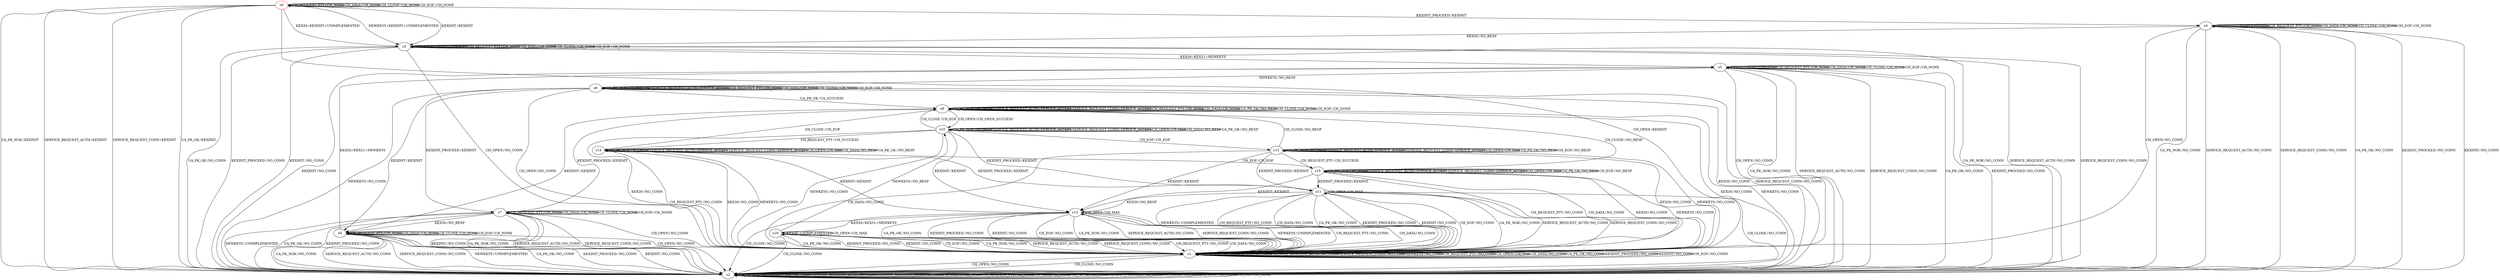 digraph G {
label=""
s0 [color="red"]
s1
s2
s3
s4
s5
s6
s7
s8
s9
s10
s11
s12
s13
s14
s15
s16
s0 [label="s0"];
s0 -> s2[label=<<table border="0" cellpadding="1" cellspacing="0"><tr><td>UA_PK_NOK</td><td>/</td><td>KEXINIT</td></tr></table>>]
s0 -> s3[label=<<table border="0" cellpadding="1" cellspacing="0"><tr><td>KEX30</td><td>/</td><td>KEXINIT+UNIMPLEMENTED</td></tr></table>>]
s0 -> s2[label=<<table border="0" cellpadding="1" cellspacing="0"><tr><td>SERVICE_REQUEST_AUTH</td><td>/</td><td>KEXINIT</td></tr></table>>]
s0 -> s2[label=<<table border="0" cellpadding="1" cellspacing="0"><tr><td>SERVICE_REQUEST_CONN</td><td>/</td><td>KEXINIT</td></tr></table>>]
s0 -> s3[label=<<table border="0" cellpadding="1" cellspacing="0"><tr><td>NEWKEYS</td><td>/</td><td>KEXINIT+UNIMPLEMENTED</td></tr></table>>]
s0 -> s0[label=<<table border="0" cellpadding="1" cellspacing="0"><tr><td>CH_REQUEST_PTY</td><td>/</td><td>CH_NONE</td></tr></table>>]
s0 -> s1[label=<<table border="0" cellpadding="1" cellspacing="0"><tr><td>CH_OPEN</td><td>/</td><td>KEXINIT</td></tr></table>>]
s0 -> s0[label=<<table border="0" cellpadding="1" cellspacing="0"><tr><td>CH_DATA</td><td>/</td><td>CH_NONE</td></tr></table>>]
s0 -> s2[label=<<table border="0" cellpadding="1" cellspacing="0"><tr><td>UA_PK_OK</td><td>/</td><td>KEXINIT</td></tr></table>>]
s0 -> s4[label=<<table border="0" cellpadding="1" cellspacing="0"><tr><td>KEXINIT_PROCEED</td><td>/</td><td>KEXINIT</td></tr></table>>]
s0 -> s0[label=<<table border="0" cellpadding="1" cellspacing="0"><tr><td>CH_CLOSE</td><td>/</td><td>CH_NONE</td></tr></table>>]
s0 -> s3[label=<<table border="0" cellpadding="1" cellspacing="0"><tr><td>KEXINIT</td><td>/</td><td>KEXINIT</td></tr></table>>]
s0 -> s0[label=<<table border="0" cellpadding="1" cellspacing="0"><tr><td>CH_EOF</td><td>/</td><td>CH_NONE</td></tr></table>>]
s1 [label="s1"];
s1 -> s1[label=<<table border="0" cellpadding="1" cellspacing="0"><tr><td>UA_PK_NOK</td><td>/</td><td>NO_CONN</td></tr></table>>]
s1 -> s1[label=<<table border="0" cellpadding="1" cellspacing="0"><tr><td>KEX30</td><td>/</td><td>NO_CONN</td></tr></table>>]
s1 -> s1[label=<<table border="0" cellpadding="1" cellspacing="0"><tr><td>SERVICE_REQUEST_AUTH</td><td>/</td><td>NO_CONN</td></tr></table>>]
s1 -> s1[label=<<table border="0" cellpadding="1" cellspacing="0"><tr><td>SERVICE_REQUEST_CONN</td><td>/</td><td>NO_CONN</td></tr></table>>]
s1 -> s1[label=<<table border="0" cellpadding="1" cellspacing="0"><tr><td>NEWKEYS</td><td>/</td><td>NO_CONN</td></tr></table>>]
s1 -> s1[label=<<table border="0" cellpadding="1" cellspacing="0"><tr><td>CH_REQUEST_PTY</td><td>/</td><td>NO_CONN</td></tr></table>>]
s1 -> s1[label=<<table border="0" cellpadding="1" cellspacing="0"><tr><td>CH_OPEN</td><td>/</td><td>CH_MAX</td></tr></table>>]
s1 -> s1[label=<<table border="0" cellpadding="1" cellspacing="0"><tr><td>CH_DATA</td><td>/</td><td>NO_CONN</td></tr></table>>]
s1 -> s1[label=<<table border="0" cellpadding="1" cellspacing="0"><tr><td>UA_PK_OK</td><td>/</td><td>NO_CONN</td></tr></table>>]
s1 -> s1[label=<<table border="0" cellpadding="1" cellspacing="0"><tr><td>KEXINIT_PROCEED</td><td>/</td><td>NO_CONN</td></tr></table>>]
s1 -> s2[label=<<table border="0" cellpadding="1" cellspacing="0"><tr><td>CH_CLOSE</td><td>/</td><td>NO_CONN</td></tr></table>>]
s1 -> s1[label=<<table border="0" cellpadding="1" cellspacing="0"><tr><td>KEXINIT</td><td>/</td><td>NO_CONN</td></tr></table>>]
s1 -> s1[label=<<table border="0" cellpadding="1" cellspacing="0"><tr><td>CH_EOF</td><td>/</td><td>NO_CONN</td></tr></table>>]
s2 [label="s2"];
s2 -> s2[label=<<table border="0" cellpadding="1" cellspacing="0"><tr><td>UA_PK_NOK</td><td>/</td><td>NO_CONN</td></tr></table>>]
s2 -> s2[label=<<table border="0" cellpadding="1" cellspacing="0"><tr><td>KEX30</td><td>/</td><td>NO_CONN</td></tr></table>>]
s2 -> s2[label=<<table border="0" cellpadding="1" cellspacing="0"><tr><td>SERVICE_REQUEST_AUTH</td><td>/</td><td>NO_CONN</td></tr></table>>]
s2 -> s2[label=<<table border="0" cellpadding="1" cellspacing="0"><tr><td>SERVICE_REQUEST_CONN</td><td>/</td><td>NO_CONN</td></tr></table>>]
s2 -> s2[label=<<table border="0" cellpadding="1" cellspacing="0"><tr><td>NEWKEYS</td><td>/</td><td>NO_CONN</td></tr></table>>]
s2 -> s2[label=<<table border="0" cellpadding="1" cellspacing="0"><tr><td>CH_REQUEST_PTY</td><td>/</td><td>CH_NONE</td></tr></table>>]
s2 -> s1[label=<<table border="0" cellpadding="1" cellspacing="0"><tr><td>CH_OPEN</td><td>/</td><td>NO_CONN</td></tr></table>>]
s2 -> s2[label=<<table border="0" cellpadding="1" cellspacing="0"><tr><td>CH_DATA</td><td>/</td><td>CH_NONE</td></tr></table>>]
s2 -> s2[label=<<table border="0" cellpadding="1" cellspacing="0"><tr><td>UA_PK_OK</td><td>/</td><td>NO_CONN</td></tr></table>>]
s2 -> s2[label=<<table border="0" cellpadding="1" cellspacing="0"><tr><td>KEXINIT_PROCEED</td><td>/</td><td>NO_CONN</td></tr></table>>]
s2 -> s2[label=<<table border="0" cellpadding="1" cellspacing="0"><tr><td>CH_CLOSE</td><td>/</td><td>CH_NONE</td></tr></table>>]
s2 -> s2[label=<<table border="0" cellpadding="1" cellspacing="0"><tr><td>KEXINIT</td><td>/</td><td>NO_CONN</td></tr></table>>]
s2 -> s2[label=<<table border="0" cellpadding="1" cellspacing="0"><tr><td>CH_EOF</td><td>/</td><td>CH_NONE</td></tr></table>>]
s3 [label="s3"];
s3 -> s2[label=<<table border="0" cellpadding="1" cellspacing="0"><tr><td>UA_PK_NOK</td><td>/</td><td>NO_CONN</td></tr></table>>]
s3 -> s5[label=<<table border="0" cellpadding="1" cellspacing="0"><tr><td>KEX30</td><td>/</td><td>KEX31+NEWKEYS</td></tr></table>>]
s3 -> s2[label=<<table border="0" cellpadding="1" cellspacing="0"><tr><td>SERVICE_REQUEST_AUTH</td><td>/</td><td>NO_CONN</td></tr></table>>]
s3 -> s2[label=<<table border="0" cellpadding="1" cellspacing="0"><tr><td>SERVICE_REQUEST_CONN</td><td>/</td><td>NO_CONN</td></tr></table>>]
s3 -> s3[label=<<table border="0" cellpadding="1" cellspacing="0"><tr><td>NEWKEYS</td><td>/</td><td>UNIMPLEMENTED</td></tr></table>>]
s3 -> s3[label=<<table border="0" cellpadding="1" cellspacing="0"><tr><td>CH_REQUEST_PTY</td><td>/</td><td>CH_NONE</td></tr></table>>]
s3 -> s1[label=<<table border="0" cellpadding="1" cellspacing="0"><tr><td>CH_OPEN</td><td>/</td><td>NO_CONN</td></tr></table>>]
s3 -> s3[label=<<table border="0" cellpadding="1" cellspacing="0"><tr><td>CH_DATA</td><td>/</td><td>CH_NONE</td></tr></table>>]
s3 -> s2[label=<<table border="0" cellpadding="1" cellspacing="0"><tr><td>UA_PK_OK</td><td>/</td><td>NO_CONN</td></tr></table>>]
s3 -> s2[label=<<table border="0" cellpadding="1" cellspacing="0"><tr><td>KEXINIT_PROCEED</td><td>/</td><td>NO_CONN</td></tr></table>>]
s3 -> s3[label=<<table border="0" cellpadding="1" cellspacing="0"><tr><td>CH_CLOSE</td><td>/</td><td>CH_NONE</td></tr></table>>]
s3 -> s2[label=<<table border="0" cellpadding="1" cellspacing="0"><tr><td>KEXINIT</td><td>/</td><td>NO_CONN</td></tr></table>>]
s3 -> s3[label=<<table border="0" cellpadding="1" cellspacing="0"><tr><td>CH_EOF</td><td>/</td><td>CH_NONE</td></tr></table>>]
s4 [label="s4"];
s4 -> s2[label=<<table border="0" cellpadding="1" cellspacing="0"><tr><td>UA_PK_NOK</td><td>/</td><td>NO_CONN</td></tr></table>>]
s4 -> s3[label=<<table border="0" cellpadding="1" cellspacing="0"><tr><td>KEX30</td><td>/</td><td>NO_RESP</td></tr></table>>]
s4 -> s2[label=<<table border="0" cellpadding="1" cellspacing="0"><tr><td>SERVICE_REQUEST_AUTH</td><td>/</td><td>NO_CONN</td></tr></table>>]
s4 -> s2[label=<<table border="0" cellpadding="1" cellspacing="0"><tr><td>SERVICE_REQUEST_CONN</td><td>/</td><td>NO_CONN</td></tr></table>>]
s4 -> s4[label=<<table border="0" cellpadding="1" cellspacing="0"><tr><td>NEWKEYS</td><td>/</td><td>UNIMPLEMENTED</td></tr></table>>]
s4 -> s4[label=<<table border="0" cellpadding="1" cellspacing="0"><tr><td>CH_REQUEST_PTY</td><td>/</td><td>CH_NONE</td></tr></table>>]
s4 -> s1[label=<<table border="0" cellpadding="1" cellspacing="0"><tr><td>CH_OPEN</td><td>/</td><td>NO_CONN</td></tr></table>>]
s4 -> s4[label=<<table border="0" cellpadding="1" cellspacing="0"><tr><td>CH_DATA</td><td>/</td><td>CH_NONE</td></tr></table>>]
s4 -> s2[label=<<table border="0" cellpadding="1" cellspacing="0"><tr><td>UA_PK_OK</td><td>/</td><td>NO_CONN</td></tr></table>>]
s4 -> s2[label=<<table border="0" cellpadding="1" cellspacing="0"><tr><td>KEXINIT_PROCEED</td><td>/</td><td>NO_CONN</td></tr></table>>]
s4 -> s4[label=<<table border="0" cellpadding="1" cellspacing="0"><tr><td>CH_CLOSE</td><td>/</td><td>CH_NONE</td></tr></table>>]
s4 -> s2[label=<<table border="0" cellpadding="1" cellspacing="0"><tr><td>KEXINIT</td><td>/</td><td>NO_CONN</td></tr></table>>]
s4 -> s4[label=<<table border="0" cellpadding="1" cellspacing="0"><tr><td>CH_EOF</td><td>/</td><td>CH_NONE</td></tr></table>>]
s5 [label="s5"];
s5 -> s2[label=<<table border="0" cellpadding="1" cellspacing="0"><tr><td>UA_PK_NOK</td><td>/</td><td>NO_CONN</td></tr></table>>]
s5 -> s5[label=<<table border="0" cellpadding="1" cellspacing="0"><tr><td>KEX30</td><td>/</td><td>UNIMPLEMENTED</td></tr></table>>]
s5 -> s2[label=<<table border="0" cellpadding="1" cellspacing="0"><tr><td>SERVICE_REQUEST_AUTH</td><td>/</td><td>NO_CONN</td></tr></table>>]
s5 -> s2[label=<<table border="0" cellpadding="1" cellspacing="0"><tr><td>SERVICE_REQUEST_CONN</td><td>/</td><td>NO_CONN</td></tr></table>>]
s5 -> s6[label=<<table border="0" cellpadding="1" cellspacing="0"><tr><td>NEWKEYS</td><td>/</td><td>NO_RESP</td></tr></table>>]
s5 -> s5[label=<<table border="0" cellpadding="1" cellspacing="0"><tr><td>CH_REQUEST_PTY</td><td>/</td><td>CH_NONE</td></tr></table>>]
s5 -> s1[label=<<table border="0" cellpadding="1" cellspacing="0"><tr><td>CH_OPEN</td><td>/</td><td>NO_CONN</td></tr></table>>]
s5 -> s5[label=<<table border="0" cellpadding="1" cellspacing="0"><tr><td>CH_DATA</td><td>/</td><td>CH_NONE</td></tr></table>>]
s5 -> s2[label=<<table border="0" cellpadding="1" cellspacing="0"><tr><td>UA_PK_OK</td><td>/</td><td>NO_CONN</td></tr></table>>]
s5 -> s2[label=<<table border="0" cellpadding="1" cellspacing="0"><tr><td>KEXINIT_PROCEED</td><td>/</td><td>NO_CONN</td></tr></table>>]
s5 -> s5[label=<<table border="0" cellpadding="1" cellspacing="0"><tr><td>CH_CLOSE</td><td>/</td><td>CH_NONE</td></tr></table>>]
s5 -> s2[label=<<table border="0" cellpadding="1" cellspacing="0"><tr><td>KEXINIT</td><td>/</td><td>NO_CONN</td></tr></table>>]
s5 -> s5[label=<<table border="0" cellpadding="1" cellspacing="0"><tr><td>CH_EOF</td><td>/</td><td>CH_NONE</td></tr></table>>]
s6 [label="s6"];
s6 -> s6[label=<<table border="0" cellpadding="1" cellspacing="0"><tr><td>UA_PK_NOK</td><td>/</td><td>UA_FAILURE</td></tr></table>>]
s6 -> s2[label=<<table border="0" cellpadding="1" cellspacing="0"><tr><td>KEX30</td><td>/</td><td>NO_CONN</td></tr></table>>]
s6 -> s6[label=<<table border="0" cellpadding="1" cellspacing="0"><tr><td>SERVICE_REQUEST_AUTH</td><td>/</td><td>SERVICE_ACCEPT</td></tr></table>>]
s6 -> s2[label=<<table border="0" cellpadding="1" cellspacing="0"><tr><td>SERVICE_REQUEST_CONN</td><td>/</td><td>NO_CONN</td></tr></table>>]
s6 -> s2[label=<<table border="0" cellpadding="1" cellspacing="0"><tr><td>NEWKEYS</td><td>/</td><td>NO_CONN</td></tr></table>>]
s6 -> s6[label=<<table border="0" cellpadding="1" cellspacing="0"><tr><td>CH_REQUEST_PTY</td><td>/</td><td>CH_NONE</td></tr></table>>]
s6 -> s1[label=<<table border="0" cellpadding="1" cellspacing="0"><tr><td>CH_OPEN</td><td>/</td><td>NO_CONN</td></tr></table>>]
s6 -> s6[label=<<table border="0" cellpadding="1" cellspacing="0"><tr><td>CH_DATA</td><td>/</td><td>CH_NONE</td></tr></table>>]
s6 -> s9[label=<<table border="0" cellpadding="1" cellspacing="0"><tr><td>UA_PK_OK</td><td>/</td><td>UA_SUCCESS</td></tr></table>>]
s6 -> s7[label=<<table border="0" cellpadding="1" cellspacing="0"><tr><td>KEXINIT_PROCEED</td><td>/</td><td>KEXINIT</td></tr></table>>]
s6 -> s6[label=<<table border="0" cellpadding="1" cellspacing="0"><tr><td>CH_CLOSE</td><td>/</td><td>CH_NONE</td></tr></table>>]
s6 -> s8[label=<<table border="0" cellpadding="1" cellspacing="0"><tr><td>KEXINIT</td><td>/</td><td>KEXINIT</td></tr></table>>]
s6 -> s6[label=<<table border="0" cellpadding="1" cellspacing="0"><tr><td>CH_EOF</td><td>/</td><td>CH_NONE</td></tr></table>>]
s7 [label="s7"];
s7 -> s2[label=<<table border="0" cellpadding="1" cellspacing="0"><tr><td>UA_PK_NOK</td><td>/</td><td>NO_CONN</td></tr></table>>]
s7 -> s8[label=<<table border="0" cellpadding="1" cellspacing="0"><tr><td>KEX30</td><td>/</td><td>NO_RESP</td></tr></table>>]
s7 -> s2[label=<<table border="0" cellpadding="1" cellspacing="0"><tr><td>SERVICE_REQUEST_AUTH</td><td>/</td><td>NO_CONN</td></tr></table>>]
s7 -> s2[label=<<table border="0" cellpadding="1" cellspacing="0"><tr><td>SERVICE_REQUEST_CONN</td><td>/</td><td>NO_CONN</td></tr></table>>]
s7 -> s2[label=<<table border="0" cellpadding="1" cellspacing="0"><tr><td>NEWKEYS</td><td>/</td><td>UNIMPLEMENTED</td></tr></table>>]
s7 -> s7[label=<<table border="0" cellpadding="1" cellspacing="0"><tr><td>CH_REQUEST_PTY</td><td>/</td><td>CH_NONE</td></tr></table>>]
s7 -> s1[label=<<table border="0" cellpadding="1" cellspacing="0"><tr><td>CH_OPEN</td><td>/</td><td>NO_CONN</td></tr></table>>]
s7 -> s7[label=<<table border="0" cellpadding="1" cellspacing="0"><tr><td>CH_DATA</td><td>/</td><td>CH_NONE</td></tr></table>>]
s7 -> s2[label=<<table border="0" cellpadding="1" cellspacing="0"><tr><td>UA_PK_OK</td><td>/</td><td>NO_CONN</td></tr></table>>]
s7 -> s2[label=<<table border="0" cellpadding="1" cellspacing="0"><tr><td>KEXINIT_PROCEED</td><td>/</td><td>NO_CONN</td></tr></table>>]
s7 -> s7[label=<<table border="0" cellpadding="1" cellspacing="0"><tr><td>CH_CLOSE</td><td>/</td><td>CH_NONE</td></tr></table>>]
s7 -> s2[label=<<table border="0" cellpadding="1" cellspacing="0"><tr><td>KEXINIT</td><td>/</td><td>NO_CONN</td></tr></table>>]
s7 -> s7[label=<<table border="0" cellpadding="1" cellspacing="0"><tr><td>CH_EOF</td><td>/</td><td>CH_NONE</td></tr></table>>]
s8 [label="s8"];
s8 -> s2[label=<<table border="0" cellpadding="1" cellspacing="0"><tr><td>UA_PK_NOK</td><td>/</td><td>NO_CONN</td></tr></table>>]
s8 -> s5[label=<<table border="0" cellpadding="1" cellspacing="0"><tr><td>KEX30</td><td>/</td><td>KEX31+NEWKEYS</td></tr></table>>]
s8 -> s2[label=<<table border="0" cellpadding="1" cellspacing="0"><tr><td>SERVICE_REQUEST_AUTH</td><td>/</td><td>NO_CONN</td></tr></table>>]
s8 -> s2[label=<<table border="0" cellpadding="1" cellspacing="0"><tr><td>SERVICE_REQUEST_CONN</td><td>/</td><td>NO_CONN</td></tr></table>>]
s8 -> s2[label=<<table border="0" cellpadding="1" cellspacing="0"><tr><td>NEWKEYS</td><td>/</td><td>UNIMPLEMENTED</td></tr></table>>]
s8 -> s8[label=<<table border="0" cellpadding="1" cellspacing="0"><tr><td>CH_REQUEST_PTY</td><td>/</td><td>CH_NONE</td></tr></table>>]
s8 -> s1[label=<<table border="0" cellpadding="1" cellspacing="0"><tr><td>CH_OPEN</td><td>/</td><td>NO_CONN</td></tr></table>>]
s8 -> s8[label=<<table border="0" cellpadding="1" cellspacing="0"><tr><td>CH_DATA</td><td>/</td><td>CH_NONE</td></tr></table>>]
s8 -> s2[label=<<table border="0" cellpadding="1" cellspacing="0"><tr><td>UA_PK_OK</td><td>/</td><td>NO_CONN</td></tr></table>>]
s8 -> s2[label=<<table border="0" cellpadding="1" cellspacing="0"><tr><td>KEXINIT_PROCEED</td><td>/</td><td>NO_CONN</td></tr></table>>]
s8 -> s8[label=<<table border="0" cellpadding="1" cellspacing="0"><tr><td>CH_CLOSE</td><td>/</td><td>CH_NONE</td></tr></table>>]
s8 -> s2[label=<<table border="0" cellpadding="1" cellspacing="0"><tr><td>KEXINIT</td><td>/</td><td>NO_CONN</td></tr></table>>]
s8 -> s8[label=<<table border="0" cellpadding="1" cellspacing="0"><tr><td>CH_EOF</td><td>/</td><td>CH_NONE</td></tr></table>>]
s9 [label="s9"];
s9 -> s9[label=<<table border="0" cellpadding="1" cellspacing="0"><tr><td>UA_PK_NOK</td><td>/</td><td>NO_RESP</td></tr></table>>]
s9 -> s2[label=<<table border="0" cellpadding="1" cellspacing="0"><tr><td>KEX30</td><td>/</td><td>NO_CONN</td></tr></table>>]
s9 -> s9[label=<<table border="0" cellpadding="1" cellspacing="0"><tr><td>SERVICE_REQUEST_AUTH</td><td>/</td><td>SERVICE_ACCEPT</td></tr></table>>]
s9 -> s9[label=<<table border="0" cellpadding="1" cellspacing="0"><tr><td>SERVICE_REQUEST_CONN</td><td>/</td><td>SERVICE_ACCEPT</td></tr></table>>]
s9 -> s2[label=<<table border="0" cellpadding="1" cellspacing="0"><tr><td>NEWKEYS</td><td>/</td><td>NO_CONN</td></tr></table>>]
s9 -> s9[label=<<table border="0" cellpadding="1" cellspacing="0"><tr><td>CH_REQUEST_PTY</td><td>/</td><td>CH_NONE</td></tr></table>>]
s9 -> s10[label=<<table border="0" cellpadding="1" cellspacing="0"><tr><td>CH_OPEN</td><td>/</td><td>CH_OPEN_SUCCESS</td></tr></table>>]
s9 -> s9[label=<<table border="0" cellpadding="1" cellspacing="0"><tr><td>CH_DATA</td><td>/</td><td>CH_NONE</td></tr></table>>]
s9 -> s9[label=<<table border="0" cellpadding="1" cellspacing="0"><tr><td>UA_PK_OK</td><td>/</td><td>NO_RESP</td></tr></table>>]
s9 -> s7[label=<<table border="0" cellpadding="1" cellspacing="0"><tr><td>KEXINIT_PROCEED</td><td>/</td><td>KEXINIT</td></tr></table>>]
s9 -> s9[label=<<table border="0" cellpadding="1" cellspacing="0"><tr><td>CH_CLOSE</td><td>/</td><td>CH_NONE</td></tr></table>>]
s9 -> s8[label=<<table border="0" cellpadding="1" cellspacing="0"><tr><td>KEXINIT</td><td>/</td><td>KEXINIT</td></tr></table>>]
s9 -> s9[label=<<table border="0" cellpadding="1" cellspacing="0"><tr><td>CH_EOF</td><td>/</td><td>CH_NONE</td></tr></table>>]
s10 [label="s10"];
s10 -> s10[label=<<table border="0" cellpadding="1" cellspacing="0"><tr><td>UA_PK_NOK</td><td>/</td><td>NO_RESP</td></tr></table>>]
s10 -> s1[label=<<table border="0" cellpadding="1" cellspacing="0"><tr><td>KEX30</td><td>/</td><td>NO_CONN</td></tr></table>>]
s10 -> s10[label=<<table border="0" cellpadding="1" cellspacing="0"><tr><td>SERVICE_REQUEST_AUTH</td><td>/</td><td>SERVICE_ACCEPT</td></tr></table>>]
s10 -> s10[label=<<table border="0" cellpadding="1" cellspacing="0"><tr><td>SERVICE_REQUEST_CONN</td><td>/</td><td>SERVICE_ACCEPT</td></tr></table>>]
s10 -> s1[label=<<table border="0" cellpadding="1" cellspacing="0"><tr><td>NEWKEYS</td><td>/</td><td>NO_CONN</td></tr></table>>]
s10 -> s14[label=<<table border="0" cellpadding="1" cellspacing="0"><tr><td>CH_REQUEST_PTY</td><td>/</td><td>CH_SUCCESS</td></tr></table>>]
s10 -> s10[label=<<table border="0" cellpadding="1" cellspacing="0"><tr><td>CH_OPEN</td><td>/</td><td>CH_MAX</td></tr></table>>]
s10 -> s10[label=<<table border="0" cellpadding="1" cellspacing="0"><tr><td>CH_DATA</td><td>/</td><td>NO_RESP</td></tr></table>>]
s10 -> s10[label=<<table border="0" cellpadding="1" cellspacing="0"><tr><td>UA_PK_OK</td><td>/</td><td>NO_RESP</td></tr></table>>]
s10 -> s11[label=<<table border="0" cellpadding="1" cellspacing="0"><tr><td>KEXINIT_PROCEED</td><td>/</td><td>KEXINIT</td></tr></table>>]
s10 -> s9[label=<<table border="0" cellpadding="1" cellspacing="0"><tr><td>CH_CLOSE</td><td>/</td><td>CH_EOF</td></tr></table>>]
s10 -> s13[label=<<table border="0" cellpadding="1" cellspacing="0"><tr><td>KEXINIT</td><td>/</td><td>KEXINIT</td></tr></table>>]
s10 -> s12[label=<<table border="0" cellpadding="1" cellspacing="0"><tr><td>CH_EOF</td><td>/</td><td>CH_EOF</td></tr></table>>]
s11 [label="s11"];
s11 -> s1[label=<<table border="0" cellpadding="1" cellspacing="0"><tr><td>UA_PK_NOK</td><td>/</td><td>NO_CONN</td></tr></table>>]
s11 -> s13[label=<<table border="0" cellpadding="1" cellspacing="0"><tr><td>KEX30</td><td>/</td><td>NO_RESP</td></tr></table>>]
s11 -> s1[label=<<table border="0" cellpadding="1" cellspacing="0"><tr><td>SERVICE_REQUEST_AUTH</td><td>/</td><td>NO_CONN</td></tr></table>>]
s11 -> s1[label=<<table border="0" cellpadding="1" cellspacing="0"><tr><td>SERVICE_REQUEST_CONN</td><td>/</td><td>NO_CONN</td></tr></table>>]
s11 -> s1[label=<<table border="0" cellpadding="1" cellspacing="0"><tr><td>NEWKEYS</td><td>/</td><td>UNIMPLEMENTED</td></tr></table>>]
s11 -> s1[label=<<table border="0" cellpadding="1" cellspacing="0"><tr><td>CH_REQUEST_PTY</td><td>/</td><td>NO_CONN</td></tr></table>>]
s11 -> s11[label=<<table border="0" cellpadding="1" cellspacing="0"><tr><td>CH_OPEN</td><td>/</td><td>CH_MAX</td></tr></table>>]
s11 -> s1[label=<<table border="0" cellpadding="1" cellspacing="0"><tr><td>CH_DATA</td><td>/</td><td>NO_CONN</td></tr></table>>]
s11 -> s1[label=<<table border="0" cellpadding="1" cellspacing="0"><tr><td>UA_PK_OK</td><td>/</td><td>NO_CONN</td></tr></table>>]
s11 -> s1[label=<<table border="0" cellpadding="1" cellspacing="0"><tr><td>KEXINIT_PROCEED</td><td>/</td><td>NO_CONN</td></tr></table>>]
s11 -> s2[label=<<table border="0" cellpadding="1" cellspacing="0"><tr><td>CH_CLOSE</td><td>/</td><td>NO_CONN</td></tr></table>>]
s11 -> s1[label=<<table border="0" cellpadding="1" cellspacing="0"><tr><td>KEXINIT</td><td>/</td><td>NO_CONN</td></tr></table>>]
s11 -> s1[label=<<table border="0" cellpadding="1" cellspacing="0"><tr><td>CH_EOF</td><td>/</td><td>NO_CONN</td></tr></table>>]
s12 [label="s12"];
s12 -> s12[label=<<table border="0" cellpadding="1" cellspacing="0"><tr><td>UA_PK_NOK</td><td>/</td><td>NO_RESP</td></tr></table>>]
s12 -> s1[label=<<table border="0" cellpadding="1" cellspacing="0"><tr><td>KEX30</td><td>/</td><td>NO_CONN</td></tr></table>>]
s12 -> s12[label=<<table border="0" cellpadding="1" cellspacing="0"><tr><td>SERVICE_REQUEST_AUTH</td><td>/</td><td>SERVICE_ACCEPT</td></tr></table>>]
s12 -> s12[label=<<table border="0" cellpadding="1" cellspacing="0"><tr><td>SERVICE_REQUEST_CONN</td><td>/</td><td>SERVICE_ACCEPT</td></tr></table>>]
s12 -> s1[label=<<table border="0" cellpadding="1" cellspacing="0"><tr><td>NEWKEYS</td><td>/</td><td>NO_CONN</td></tr></table>>]
s12 -> s15[label=<<table border="0" cellpadding="1" cellspacing="0"><tr><td>CH_REQUEST_PTY</td><td>/</td><td>CH_SUCCESS</td></tr></table>>]
s12 -> s12[label=<<table border="0" cellpadding="1" cellspacing="0"><tr><td>CH_OPEN</td><td>/</td><td>CH_MAX</td></tr></table>>]
s12 -> s1[label=<<table border="0" cellpadding="1" cellspacing="0"><tr><td>CH_DATA</td><td>/</td><td>NO_CONN</td></tr></table>>]
s12 -> s12[label=<<table border="0" cellpadding="1" cellspacing="0"><tr><td>UA_PK_OK</td><td>/</td><td>NO_RESP</td></tr></table>>]
s12 -> s11[label=<<table border="0" cellpadding="1" cellspacing="0"><tr><td>KEXINIT_PROCEED</td><td>/</td><td>KEXINIT</td></tr></table>>]
s12 -> s9[label=<<table border="0" cellpadding="1" cellspacing="0"><tr><td>CH_CLOSE</td><td>/</td><td>NO_RESP</td></tr></table>>]
s12 -> s13[label=<<table border="0" cellpadding="1" cellspacing="0"><tr><td>KEXINIT</td><td>/</td><td>KEXINIT</td></tr></table>>]
s12 -> s12[label=<<table border="0" cellpadding="1" cellspacing="0"><tr><td>CH_EOF</td><td>/</td><td>NO_RESP</td></tr></table>>]
s13 [label="s13"];
s13 -> s1[label=<<table border="0" cellpadding="1" cellspacing="0"><tr><td>UA_PK_NOK</td><td>/</td><td>NO_CONN</td></tr></table>>]
s13 -> s16[label=<<table border="0" cellpadding="1" cellspacing="0"><tr><td>KEX30</td><td>/</td><td>KEX31+NEWKEYS</td></tr></table>>]
s13 -> s1[label=<<table border="0" cellpadding="1" cellspacing="0"><tr><td>SERVICE_REQUEST_AUTH</td><td>/</td><td>NO_CONN</td></tr></table>>]
s13 -> s1[label=<<table border="0" cellpadding="1" cellspacing="0"><tr><td>SERVICE_REQUEST_CONN</td><td>/</td><td>NO_CONN</td></tr></table>>]
s13 -> s1[label=<<table border="0" cellpadding="1" cellspacing="0"><tr><td>NEWKEYS</td><td>/</td><td>UNIMPLEMENTED</td></tr></table>>]
s13 -> s1[label=<<table border="0" cellpadding="1" cellspacing="0"><tr><td>CH_REQUEST_PTY</td><td>/</td><td>NO_CONN</td></tr></table>>]
s13 -> s13[label=<<table border="0" cellpadding="1" cellspacing="0"><tr><td>CH_OPEN</td><td>/</td><td>CH_MAX</td></tr></table>>]
s13 -> s1[label=<<table border="0" cellpadding="1" cellspacing="0"><tr><td>CH_DATA</td><td>/</td><td>NO_CONN</td></tr></table>>]
s13 -> s1[label=<<table border="0" cellpadding="1" cellspacing="0"><tr><td>UA_PK_OK</td><td>/</td><td>NO_CONN</td></tr></table>>]
s13 -> s1[label=<<table border="0" cellpadding="1" cellspacing="0"><tr><td>KEXINIT_PROCEED</td><td>/</td><td>NO_CONN</td></tr></table>>]
s13 -> s2[label=<<table border="0" cellpadding="1" cellspacing="0"><tr><td>CH_CLOSE</td><td>/</td><td>NO_CONN</td></tr></table>>]
s13 -> s1[label=<<table border="0" cellpadding="1" cellspacing="0"><tr><td>KEXINIT</td><td>/</td><td>NO_CONN</td></tr></table>>]
s13 -> s1[label=<<table border="0" cellpadding="1" cellspacing="0"><tr><td>CH_EOF</td><td>/</td><td>NO_CONN</td></tr></table>>]
s14 [label="s14"];
s14 -> s14[label=<<table border="0" cellpadding="1" cellspacing="0"><tr><td>UA_PK_NOK</td><td>/</td><td>NO_RESP</td></tr></table>>]
s14 -> s1[label=<<table border="0" cellpadding="1" cellspacing="0"><tr><td>KEX30</td><td>/</td><td>NO_CONN</td></tr></table>>]
s14 -> s14[label=<<table border="0" cellpadding="1" cellspacing="0"><tr><td>SERVICE_REQUEST_AUTH</td><td>/</td><td>SERVICE_ACCEPT</td></tr></table>>]
s14 -> s14[label=<<table border="0" cellpadding="1" cellspacing="0"><tr><td>SERVICE_REQUEST_CONN</td><td>/</td><td>SERVICE_ACCEPT</td></tr></table>>]
s14 -> s1[label=<<table border="0" cellpadding="1" cellspacing="0"><tr><td>NEWKEYS</td><td>/</td><td>NO_CONN</td></tr></table>>]
s14 -> s1[label=<<table border="0" cellpadding="1" cellspacing="0"><tr><td>CH_REQUEST_PTY</td><td>/</td><td>NO_CONN</td></tr></table>>]
s14 -> s14[label=<<table border="0" cellpadding="1" cellspacing="0"><tr><td>CH_OPEN</td><td>/</td><td>CH_MAX</td></tr></table>>]
s14 -> s14[label=<<table border="0" cellpadding="1" cellspacing="0"><tr><td>CH_DATA</td><td>/</td><td>NO_RESP</td></tr></table>>]
s14 -> s14[label=<<table border="0" cellpadding="1" cellspacing="0"><tr><td>UA_PK_OK</td><td>/</td><td>NO_RESP</td></tr></table>>]
s14 -> s11[label=<<table border="0" cellpadding="1" cellspacing="0"><tr><td>KEXINIT_PROCEED</td><td>/</td><td>KEXINIT</td></tr></table>>]
s14 -> s9[label=<<table border="0" cellpadding="1" cellspacing="0"><tr><td>CH_CLOSE</td><td>/</td><td>CH_EOF</td></tr></table>>]
s14 -> s13[label=<<table border="0" cellpadding="1" cellspacing="0"><tr><td>KEXINIT</td><td>/</td><td>KEXINIT</td></tr></table>>]
s14 -> s15[label=<<table border="0" cellpadding="1" cellspacing="0"><tr><td>CH_EOF</td><td>/</td><td>CH_EOF</td></tr></table>>]
s15 [label="s15"];
s15 -> s15[label=<<table border="0" cellpadding="1" cellspacing="0"><tr><td>UA_PK_NOK</td><td>/</td><td>NO_RESP</td></tr></table>>]
s15 -> s1[label=<<table border="0" cellpadding="1" cellspacing="0"><tr><td>KEX30</td><td>/</td><td>NO_CONN</td></tr></table>>]
s15 -> s15[label=<<table border="0" cellpadding="1" cellspacing="0"><tr><td>SERVICE_REQUEST_AUTH</td><td>/</td><td>SERVICE_ACCEPT</td></tr></table>>]
s15 -> s15[label=<<table border="0" cellpadding="1" cellspacing="0"><tr><td>SERVICE_REQUEST_CONN</td><td>/</td><td>SERVICE_ACCEPT</td></tr></table>>]
s15 -> s1[label=<<table border="0" cellpadding="1" cellspacing="0"><tr><td>NEWKEYS</td><td>/</td><td>NO_CONN</td></tr></table>>]
s15 -> s1[label=<<table border="0" cellpadding="1" cellspacing="0"><tr><td>CH_REQUEST_PTY</td><td>/</td><td>NO_CONN</td></tr></table>>]
s15 -> s15[label=<<table border="0" cellpadding="1" cellspacing="0"><tr><td>CH_OPEN</td><td>/</td><td>CH_MAX</td></tr></table>>]
s15 -> s1[label=<<table border="0" cellpadding="1" cellspacing="0"><tr><td>CH_DATA</td><td>/</td><td>NO_CONN</td></tr></table>>]
s15 -> s15[label=<<table border="0" cellpadding="1" cellspacing="0"><tr><td>UA_PK_OK</td><td>/</td><td>NO_RESP</td></tr></table>>]
s15 -> s11[label=<<table border="0" cellpadding="1" cellspacing="0"><tr><td>KEXINIT_PROCEED</td><td>/</td><td>KEXINIT</td></tr></table>>]
s15 -> s9[label=<<table border="0" cellpadding="1" cellspacing="0"><tr><td>CH_CLOSE</td><td>/</td><td>NO_RESP</td></tr></table>>]
s15 -> s13[label=<<table border="0" cellpadding="1" cellspacing="0"><tr><td>KEXINIT</td><td>/</td><td>KEXINIT</td></tr></table>>]
s15 -> s15[label=<<table border="0" cellpadding="1" cellspacing="0"><tr><td>CH_EOF</td><td>/</td><td>NO_RESP</td></tr></table>>]
s16 [label="s16"];
s16 -> s1[label=<<table border="0" cellpadding="1" cellspacing="0"><tr><td>UA_PK_NOK</td><td>/</td><td>NO_CONN</td></tr></table>>]
s16 -> s16[label=<<table border="0" cellpadding="1" cellspacing="0"><tr><td>KEX30</td><td>/</td><td>UNIMPLEMENTED</td></tr></table>>]
s16 -> s1[label=<<table border="0" cellpadding="1" cellspacing="0"><tr><td>SERVICE_REQUEST_AUTH</td><td>/</td><td>NO_CONN</td></tr></table>>]
s16 -> s1[label=<<table border="0" cellpadding="1" cellspacing="0"><tr><td>SERVICE_REQUEST_CONN</td><td>/</td><td>NO_CONN</td></tr></table>>]
s16 -> s10[label=<<table border="0" cellpadding="1" cellspacing="0"><tr><td>NEWKEYS</td><td>/</td><td>NO_RESP</td></tr></table>>]
s16 -> s1[label=<<table border="0" cellpadding="1" cellspacing="0"><tr><td>CH_REQUEST_PTY</td><td>/</td><td>NO_CONN</td></tr></table>>]
s16 -> s16[label=<<table border="0" cellpadding="1" cellspacing="0"><tr><td>CH_OPEN</td><td>/</td><td>CH_MAX</td></tr></table>>]
s16 -> s1[label=<<table border="0" cellpadding="1" cellspacing="0"><tr><td>CH_DATA</td><td>/</td><td>NO_CONN</td></tr></table>>]
s16 -> s1[label=<<table border="0" cellpadding="1" cellspacing="0"><tr><td>UA_PK_OK</td><td>/</td><td>NO_CONN</td></tr></table>>]
s16 -> s1[label=<<table border="0" cellpadding="1" cellspacing="0"><tr><td>KEXINIT_PROCEED</td><td>/</td><td>NO_CONN</td></tr></table>>]
s16 -> s2[label=<<table border="0" cellpadding="1" cellspacing="0"><tr><td>CH_CLOSE</td><td>/</td><td>NO_CONN</td></tr></table>>]
s16 -> s1[label=<<table border="0" cellpadding="1" cellspacing="0"><tr><td>KEXINIT</td><td>/</td><td>NO_CONN</td></tr></table>>]
s16 -> s1[label=<<table border="0" cellpadding="1" cellspacing="0"><tr><td>CH_EOF</td><td>/</td><td>NO_CONN</td></tr></table>>]
}
